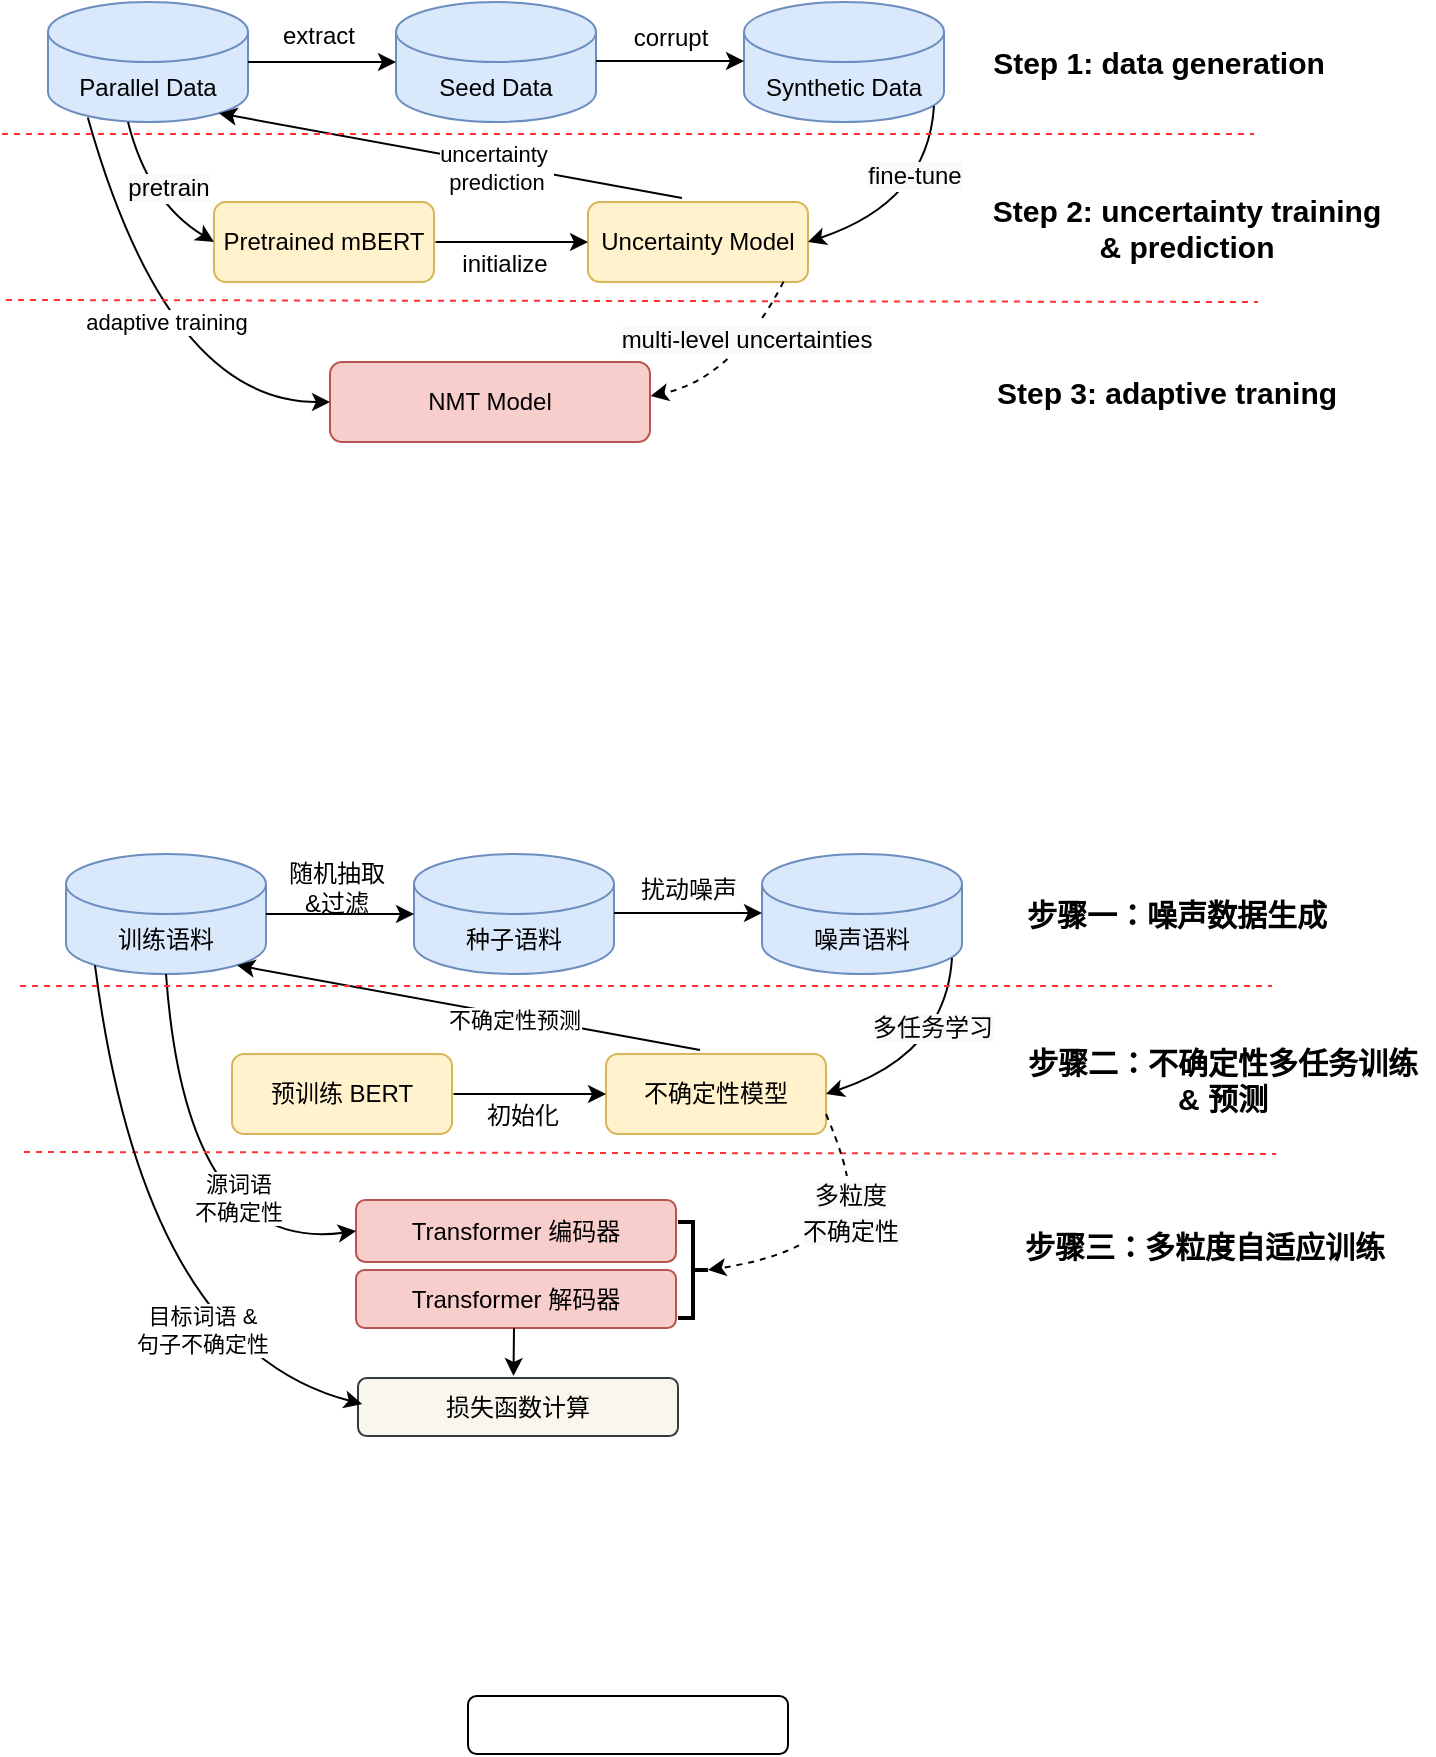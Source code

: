 <mxfile version="21.1.8" type="github">
  <diagram id="XSZD9BSyhmBb0wp4Pm1U" name="第 1 页">
    <mxGraphModel dx="954" dy="507" grid="0" gridSize="10" guides="1" tooltips="1" connect="1" arrows="1" fold="1" page="1" pageScale="1" pageWidth="827" pageHeight="1169" math="0" shadow="0">
      <root>
        <mxCell id="0" />
        <mxCell id="1" parent="0" />
        <mxCell id="0xg7Uc1ugJluwT9oKRFj-1" value="Parallel Data" style="shape=cylinder3;whiteSpace=wrap;html=1;boundedLbl=1;backgroundOutline=1;size=15;fillColor=#dae8fc;strokeColor=#6c8ebf;" parent="1" vertex="1">
          <mxGeometry x="116" y="180" width="100" height="60" as="geometry" />
        </mxCell>
        <mxCell id="0xg7Uc1ugJluwT9oKRFj-2" value="Seed Data" style="shape=cylinder3;whiteSpace=wrap;html=1;boundedLbl=1;backgroundOutline=1;size=15;fillColor=#dae8fc;strokeColor=#6c8ebf;" parent="1" vertex="1">
          <mxGeometry x="290" y="180" width="100" height="60" as="geometry" />
        </mxCell>
        <mxCell id="0xg7Uc1ugJluwT9oKRFj-3" value="Synthetic Data" style="shape=cylinder3;whiteSpace=wrap;html=1;boundedLbl=1;backgroundOutline=1;size=15;fillColor=#dae8fc;strokeColor=#6c8ebf;" parent="1" vertex="1">
          <mxGeometry x="464" y="180" width="100" height="60" as="geometry" />
        </mxCell>
        <mxCell id="0xg7Uc1ugJluwT9oKRFj-4" value="Pretrained mBERT" style="rounded=1;whiteSpace=wrap;html=1;fillColor=#fff2cc;strokeColor=#d6b656;" parent="1" vertex="1">
          <mxGeometry x="199" y="280" width="110" height="40" as="geometry" />
        </mxCell>
        <mxCell id="0xg7Uc1ugJluwT9oKRFj-6" value="NMT Model" style="rounded=1;whiteSpace=wrap;html=1;fillColor=#f8cecc;strokeColor=#b85450;" parent="1" vertex="1">
          <mxGeometry x="257" y="360" width="160" height="40" as="geometry" />
        </mxCell>
        <mxCell id="0xg7Uc1ugJluwT9oKRFj-7" value="Uncertainty Model" style="rounded=1;whiteSpace=wrap;html=1;fillColor=#fff2cc;strokeColor=#d6b656;" parent="1" vertex="1">
          <mxGeometry x="386" y="280" width="110" height="40" as="geometry" />
        </mxCell>
        <mxCell id="0xg7Uc1ugJluwT9oKRFj-8" value="" style="endArrow=classic;html=1;rounded=0;exitX=1;exitY=0.5;exitDx=0;exitDy=0;exitPerimeter=0;entryX=0;entryY=0.5;entryDx=0;entryDy=0;entryPerimeter=0;" parent="1" source="0xg7Uc1ugJluwT9oKRFj-1" target="0xg7Uc1ugJluwT9oKRFj-2" edge="1">
          <mxGeometry width="50" height="50" relative="1" as="geometry">
            <mxPoint x="306" y="400" as="sourcePoint" />
            <mxPoint x="356" y="350" as="targetPoint" />
          </mxGeometry>
        </mxCell>
        <mxCell id="0xg7Uc1ugJluwT9oKRFj-9" value="" style="endArrow=classic;html=1;rounded=0;exitX=1;exitY=0.5;exitDx=0;exitDy=0;exitPerimeter=0;entryX=0;entryY=0.5;entryDx=0;entryDy=0;entryPerimeter=0;" parent="1" edge="1">
          <mxGeometry width="50" height="50" relative="1" as="geometry">
            <mxPoint x="390" y="209.5" as="sourcePoint" />
            <mxPoint x="464" y="209.5" as="targetPoint" />
          </mxGeometry>
        </mxCell>
        <mxCell id="0xg7Uc1ugJluwT9oKRFj-12" value="" style="endArrow=classic;html=1;rounded=0;exitX=0.5;exitY=1;exitDx=0;exitDy=0;exitPerimeter=0;entryX=0;entryY=0.5;entryDx=0;entryDy=0;" parent="1" target="0xg7Uc1ugJluwT9oKRFj-7" edge="1">
          <mxGeometry width="50" height="50" relative="1" as="geometry">
            <mxPoint x="309.75" y="300" as="sourcePoint" />
            <mxPoint x="370.25" y="340" as="targetPoint" />
          </mxGeometry>
        </mxCell>
        <mxCell id="0xg7Uc1ugJluwT9oKRFj-15" value="" style="curved=1;endArrow=classic;html=1;rounded=0;entryX=0;entryY=0.5;entryDx=0;entryDy=0;exitX=0.199;exitY=0.963;exitDx=0;exitDy=0;exitPerimeter=0;" parent="1" source="0xg7Uc1ugJluwT9oKRFj-1" target="0xg7Uc1ugJluwT9oKRFj-6" edge="1">
          <mxGeometry width="50" height="50" relative="1" as="geometry">
            <mxPoint x="136" y="240" as="sourcePoint" />
            <mxPoint x="316" y="420" as="targetPoint" />
            <Array as="points">
              <mxPoint x="176" y="380" />
            </Array>
          </mxGeometry>
        </mxCell>
        <mxCell id="0xg7Uc1ugJluwT9oKRFj-24" value="adaptive training" style="edgeLabel;html=1;align=center;verticalAlign=middle;resizable=0;points=[];" parent="0xg7Uc1ugJluwT9oKRFj-15" vertex="1" connectable="0">
          <mxGeometry x="-0.178" y="14" relative="1" as="geometry">
            <mxPoint y="15" as="offset" />
          </mxGeometry>
        </mxCell>
        <mxCell id="0xg7Uc1ugJluwT9oKRFj-16" value="" style="curved=1;endArrow=classic;html=1;rounded=0;entryX=1;entryY=0.5;entryDx=0;entryDy=0;exitX=0.95;exitY=0.867;exitDx=0;exitDy=0;exitPerimeter=0;" parent="1" source="0xg7Uc1ugJluwT9oKRFj-3" target="0xg7Uc1ugJluwT9oKRFj-7" edge="1">
          <mxGeometry width="50" height="50" relative="1" as="geometry">
            <mxPoint x="566" y="230" as="sourcePoint" />
            <mxPoint x="556" y="390" as="targetPoint" />
            <Array as="points">
              <mxPoint x="556" y="280" />
            </Array>
          </mxGeometry>
        </mxCell>
        <mxCell id="0xg7Uc1ugJluwT9oKRFj-29" value="&lt;span style=&quot;font-size: 12px; background-color: rgb(248, 249, 250);&quot;&gt;fine-tune&lt;/span&gt;" style="edgeLabel;html=1;align=center;verticalAlign=middle;resizable=0;points=[];" parent="0xg7Uc1ugJluwT9oKRFj-16" vertex="1" connectable="0">
          <mxGeometry x="-0.37" y="-8" relative="1" as="geometry">
            <mxPoint as="offset" />
          </mxGeometry>
        </mxCell>
        <mxCell id="0xg7Uc1ugJluwT9oKRFj-17" value="" style="endArrow=classic;html=1;rounded=0;exitX=0.427;exitY=-0.05;exitDx=0;exitDy=0;exitPerimeter=0;entryX=0.855;entryY=1;entryDx=0;entryDy=-4.35;entryPerimeter=0;" parent="1" source="0xg7Uc1ugJluwT9oKRFj-7" target="0xg7Uc1ugJluwT9oKRFj-1" edge="1">
          <mxGeometry width="50" height="50" relative="1" as="geometry">
            <mxPoint x="226" y="220" as="sourcePoint" />
            <mxPoint x="300" y="220" as="targetPoint" />
          </mxGeometry>
        </mxCell>
        <mxCell id="0xg7Uc1ugJluwT9oKRFj-26" value="uncertainty&amp;nbsp;&lt;br&gt;prediction" style="edgeLabel;html=1;align=center;verticalAlign=middle;resizable=0;points=[];" parent="0xg7Uc1ugJluwT9oKRFj-17" vertex="1" connectable="0">
          <mxGeometry x="0.073" y="-1" relative="1" as="geometry">
            <mxPoint x="31" y="8" as="offset" />
          </mxGeometry>
        </mxCell>
        <mxCell id="0xg7Uc1ugJluwT9oKRFj-18" value="" style="curved=1;endArrow=classic;html=1;rounded=0;entryX=0;entryY=0.5;entryDx=0;entryDy=0;" parent="1" target="0xg7Uc1ugJluwT9oKRFj-4" edge="1">
          <mxGeometry width="50" height="50" relative="1" as="geometry">
            <mxPoint x="156" y="240" as="sourcePoint" />
            <mxPoint x="280" y="380" as="targetPoint" />
            <Array as="points">
              <mxPoint x="166" y="280" />
            </Array>
          </mxGeometry>
        </mxCell>
        <mxCell id="0xg7Uc1ugJluwT9oKRFj-30" value="&lt;span style=&quot;font-size: 12px; background-color: rgb(248, 249, 250);&quot;&gt;pretrain&lt;/span&gt;" style="edgeLabel;html=1;align=center;verticalAlign=middle;resizable=0;points=[];" parent="0xg7Uc1ugJluwT9oKRFj-18" vertex="1" connectable="0">
          <mxGeometry x="-0.186" y="4" relative="1" as="geometry">
            <mxPoint x="8" y="2" as="offset" />
          </mxGeometry>
        </mxCell>
        <mxCell id="0xg7Uc1ugJluwT9oKRFj-19" value="extract" style="text;html=1;align=center;verticalAlign=middle;resizable=0;points=[];autosize=1;strokeColor=none;fillColor=none;" parent="1" vertex="1">
          <mxGeometry x="224" y="184" width="54" height="26" as="geometry" />
        </mxCell>
        <mxCell id="0xg7Uc1ugJluwT9oKRFj-20" value="corrupt" style="text;html=1;align=center;verticalAlign=middle;resizable=0;points=[];autosize=1;strokeColor=none;fillColor=none;" parent="1" vertex="1">
          <mxGeometry x="399" y="185" width="55" height="26" as="geometry" />
        </mxCell>
        <mxCell id="0xg7Uc1ugJluwT9oKRFj-27" value="initialize" style="text;html=1;align=center;verticalAlign=middle;resizable=0;points=[];autosize=1;strokeColor=none;fillColor=none;" parent="1" vertex="1">
          <mxGeometry x="309" y="296" width="70" height="30" as="geometry" />
        </mxCell>
        <mxCell id="0xg7Uc1ugJluwT9oKRFj-31" value="" style="endArrow=none;html=1;rounded=0;dashed=1;strokeColor=#FF3333;" parent="1" edge="1">
          <mxGeometry width="50" height="50" relative="1" as="geometry">
            <mxPoint x="93" y="246" as="sourcePoint" />
            <mxPoint x="719" y="246" as="targetPoint" />
          </mxGeometry>
        </mxCell>
        <mxCell id="0xg7Uc1ugJluwT9oKRFj-32" value="" style="endArrow=none;html=1;rounded=0;dashed=1;strokeColor=#FF3333;" parent="1" edge="1">
          <mxGeometry width="50" height="50" relative="1" as="geometry">
            <mxPoint x="95" y="329" as="sourcePoint" />
            <mxPoint x="721" y="330" as="targetPoint" />
          </mxGeometry>
        </mxCell>
        <mxCell id="0xg7Uc1ugJluwT9oKRFj-33" value="&lt;b&gt;&lt;font style=&quot;font-size: 15px;&quot;&gt;Step 1: data generation&lt;/font&gt;&lt;/b&gt;" style="text;html=1;align=center;verticalAlign=middle;resizable=0;points=[];autosize=1;strokeColor=none;fillColor=none;" parent="1" vertex="1">
          <mxGeometry x="579" y="195" width="184" height="30" as="geometry" />
        </mxCell>
        <mxCell id="0xg7Uc1ugJluwT9oKRFj-34" value="&lt;b&gt;&lt;font style=&quot;font-size: 15px;&quot;&gt;Step 2: uncertainty training&lt;br&gt;&amp;amp; prediction&lt;br&gt;&lt;/font&gt;&lt;/b&gt;" style="text;html=1;align=center;verticalAlign=middle;resizable=0;points=[];autosize=1;strokeColor=none;fillColor=none;" parent="1" vertex="1">
          <mxGeometry x="575" y="268" width="220" height="50" as="geometry" />
        </mxCell>
        <mxCell id="0xg7Uc1ugJluwT9oKRFj-35" value="&lt;b&gt;&lt;font style=&quot;font-size: 15px;&quot;&gt;Step 3: adaptive traning&lt;/font&gt;&lt;/b&gt;" style="text;html=1;align=center;verticalAlign=middle;resizable=0;points=[];autosize=1;strokeColor=none;fillColor=none;" parent="1" vertex="1">
          <mxGeometry x="581" y="360" width="188" height="30" as="geometry" />
        </mxCell>
        <mxCell id="0xg7Uc1ugJluwT9oKRFj-37" value="" style="curved=1;endArrow=classic;html=1;rounded=0;exitX=0.889;exitY=0.995;exitDx=0;exitDy=0;exitPerimeter=0;dashed=1;entryX=1.002;entryY=0.426;entryDx=0;entryDy=0;entryPerimeter=0;" parent="1" source="0xg7Uc1ugJluwT9oKRFj-7" target="0xg7Uc1ugJluwT9oKRFj-6" edge="1">
          <mxGeometry width="50" height="50" relative="1" as="geometry">
            <mxPoint x="469.0" y="320" as="sourcePoint" />
            <mxPoint x="421" y="377" as="targetPoint" />
            <Array as="points">
              <mxPoint x="459" y="368" />
            </Array>
          </mxGeometry>
        </mxCell>
        <mxCell id="0xg7Uc1ugJluwT9oKRFj-39" value="&lt;span style=&quot;font-size: 12px; background-color: rgb(248, 249, 250);&quot;&gt;multi-level uncertainties&lt;/span&gt;" style="edgeLabel;html=1;align=center;verticalAlign=middle;resizable=0;points=[];fontSize=15;spacing=1;" parent="0xg7Uc1ugJluwT9oKRFj-37" vertex="1" connectable="0">
          <mxGeometry x="-0.282" y="-3" relative="1" as="geometry">
            <mxPoint y="-3" as="offset" />
          </mxGeometry>
        </mxCell>
        <mxCell id="6FWmyRL8bJBdWvkpw0bI-28" value="训练语料" style="shape=cylinder3;whiteSpace=wrap;html=1;boundedLbl=1;backgroundOutline=1;size=15;fillColor=#dae8fc;strokeColor=#6c8ebf;" vertex="1" parent="1">
          <mxGeometry x="125" y="606" width="100" height="60" as="geometry" />
        </mxCell>
        <mxCell id="6FWmyRL8bJBdWvkpw0bI-29" value="种子语料" style="shape=cylinder3;whiteSpace=wrap;html=1;boundedLbl=1;backgroundOutline=1;size=15;fillColor=#dae8fc;strokeColor=#6c8ebf;" vertex="1" parent="1">
          <mxGeometry x="299" y="606" width="100" height="60" as="geometry" />
        </mxCell>
        <mxCell id="6FWmyRL8bJBdWvkpw0bI-30" value="噪声语料" style="shape=cylinder3;whiteSpace=wrap;html=1;boundedLbl=1;backgroundOutline=1;size=15;fillColor=#dae8fc;strokeColor=#6c8ebf;" vertex="1" parent="1">
          <mxGeometry x="473" y="606" width="100" height="60" as="geometry" />
        </mxCell>
        <mxCell id="6FWmyRL8bJBdWvkpw0bI-31" value="预训练 BERT" style="rounded=1;whiteSpace=wrap;html=1;fillColor=#fff2cc;strokeColor=#d6b656;" vertex="1" parent="1">
          <mxGeometry x="208" y="706" width="110" height="40" as="geometry" />
        </mxCell>
        <mxCell id="6FWmyRL8bJBdWvkpw0bI-32" value="Transformer 编码器" style="rounded=1;whiteSpace=wrap;html=1;fillColor=#f8cecc;strokeColor=#b85450;" vertex="1" parent="1">
          <mxGeometry x="270" y="779" width="160" height="31" as="geometry" />
        </mxCell>
        <mxCell id="6FWmyRL8bJBdWvkpw0bI-33" value="不确定性模型" style="rounded=1;whiteSpace=wrap;html=1;fillColor=#fff2cc;strokeColor=#d6b656;" vertex="1" parent="1">
          <mxGeometry x="395" y="706" width="110" height="40" as="geometry" />
        </mxCell>
        <mxCell id="6FWmyRL8bJBdWvkpw0bI-34" value="" style="endArrow=classic;html=1;rounded=0;exitX=1;exitY=0.5;exitDx=0;exitDy=0;exitPerimeter=0;entryX=0;entryY=0.5;entryDx=0;entryDy=0;entryPerimeter=0;" edge="1" parent="1" source="6FWmyRL8bJBdWvkpw0bI-28" target="6FWmyRL8bJBdWvkpw0bI-29">
          <mxGeometry width="50" height="50" relative="1" as="geometry">
            <mxPoint x="315" y="826" as="sourcePoint" />
            <mxPoint x="365" y="776" as="targetPoint" />
          </mxGeometry>
        </mxCell>
        <mxCell id="6FWmyRL8bJBdWvkpw0bI-35" value="" style="endArrow=classic;html=1;rounded=0;exitX=1;exitY=0.5;exitDx=0;exitDy=0;exitPerimeter=0;entryX=0;entryY=0.5;entryDx=0;entryDy=0;entryPerimeter=0;" edge="1" parent="1">
          <mxGeometry width="50" height="50" relative="1" as="geometry">
            <mxPoint x="399" y="635.5" as="sourcePoint" />
            <mxPoint x="473" y="635.5" as="targetPoint" />
          </mxGeometry>
        </mxCell>
        <mxCell id="6FWmyRL8bJBdWvkpw0bI-36" value="" style="endArrow=classic;html=1;rounded=0;exitX=0.5;exitY=1;exitDx=0;exitDy=0;exitPerimeter=0;entryX=0;entryY=0.5;entryDx=0;entryDy=0;" edge="1" parent="1" target="6FWmyRL8bJBdWvkpw0bI-33">
          <mxGeometry width="50" height="50" relative="1" as="geometry">
            <mxPoint x="318.75" y="726" as="sourcePoint" />
            <mxPoint x="379.25" y="766" as="targetPoint" />
          </mxGeometry>
        </mxCell>
        <mxCell id="6FWmyRL8bJBdWvkpw0bI-37" value="" style="curved=1;endArrow=classic;html=1;rounded=0;entryX=0;entryY=0.5;entryDx=0;entryDy=0;exitX=0.5;exitY=1;exitDx=0;exitDy=0;exitPerimeter=0;" edge="1" parent="1" source="6FWmyRL8bJBdWvkpw0bI-28" target="6FWmyRL8bJBdWvkpw0bI-32">
          <mxGeometry width="50" height="50" relative="1" as="geometry">
            <mxPoint x="145" y="666" as="sourcePoint" />
            <mxPoint x="325" y="846" as="targetPoint" />
            <Array as="points">
              <mxPoint x="185" y="806" />
            </Array>
          </mxGeometry>
        </mxCell>
        <mxCell id="6FWmyRL8bJBdWvkpw0bI-38" value="源词语&lt;br&gt;不确定性" style="edgeLabel;html=1;align=center;verticalAlign=middle;resizable=0;points=[];" vertex="1" connectable="0" parent="6FWmyRL8bJBdWvkpw0bI-37">
          <mxGeometry x="-0.178" y="14" relative="1" as="geometry">
            <mxPoint x="15" y="20" as="offset" />
          </mxGeometry>
        </mxCell>
        <mxCell id="6FWmyRL8bJBdWvkpw0bI-39" value="" style="curved=1;endArrow=classic;html=1;rounded=0;entryX=1;entryY=0.5;entryDx=0;entryDy=0;exitX=0.95;exitY=0.867;exitDx=0;exitDy=0;exitPerimeter=0;" edge="1" parent="1" source="6FWmyRL8bJBdWvkpw0bI-30" target="6FWmyRL8bJBdWvkpw0bI-33">
          <mxGeometry width="50" height="50" relative="1" as="geometry">
            <mxPoint x="575" y="656" as="sourcePoint" />
            <mxPoint x="565" y="816" as="targetPoint" />
            <Array as="points">
              <mxPoint x="565" y="706" />
            </Array>
          </mxGeometry>
        </mxCell>
        <mxCell id="6FWmyRL8bJBdWvkpw0bI-40" value="&lt;span style=&quot;font-size: 12px; background-color: rgb(248, 249, 250);&quot;&gt;多任务学习&lt;/span&gt;" style="edgeLabel;html=1;align=center;verticalAlign=middle;resizable=0;points=[];" vertex="1" connectable="0" parent="6FWmyRL8bJBdWvkpw0bI-39">
          <mxGeometry x="-0.37" y="-8" relative="1" as="geometry">
            <mxPoint as="offset" />
          </mxGeometry>
        </mxCell>
        <mxCell id="6FWmyRL8bJBdWvkpw0bI-41" value="" style="endArrow=classic;html=1;rounded=0;exitX=0.427;exitY=-0.05;exitDx=0;exitDy=0;exitPerimeter=0;entryX=0.855;entryY=1;entryDx=0;entryDy=-4.35;entryPerimeter=0;" edge="1" parent="1" source="6FWmyRL8bJBdWvkpw0bI-33" target="6FWmyRL8bJBdWvkpw0bI-28">
          <mxGeometry width="50" height="50" relative="1" as="geometry">
            <mxPoint x="235" y="646" as="sourcePoint" />
            <mxPoint x="309" y="646" as="targetPoint" />
          </mxGeometry>
        </mxCell>
        <mxCell id="6FWmyRL8bJBdWvkpw0bI-42" value="不确定性预测" style="edgeLabel;html=1;align=center;verticalAlign=middle;resizable=0;points=[];" vertex="1" connectable="0" parent="6FWmyRL8bJBdWvkpw0bI-41">
          <mxGeometry x="0.073" y="-1" relative="1" as="geometry">
            <mxPoint x="31" y="8" as="offset" />
          </mxGeometry>
        </mxCell>
        <mxCell id="6FWmyRL8bJBdWvkpw0bI-45" value="随机抽取&lt;br&gt;&amp;amp;过滤" style="text;html=1;align=center;verticalAlign=middle;resizable=0;points=[];autosize=1;strokeColor=none;fillColor=none;" vertex="1" parent="1">
          <mxGeometry x="227" y="602" width="66" height="41" as="geometry" />
        </mxCell>
        <mxCell id="6FWmyRL8bJBdWvkpw0bI-46" value="扰动噪声" style="text;html=1;align=center;verticalAlign=middle;resizable=0;points=[];autosize=1;strokeColor=none;fillColor=none;" vertex="1" parent="1">
          <mxGeometry x="403" y="611" width="66" height="26" as="geometry" />
        </mxCell>
        <mxCell id="6FWmyRL8bJBdWvkpw0bI-47" value="初始化" style="text;html=1;align=center;verticalAlign=middle;resizable=0;points=[];autosize=1;strokeColor=none;fillColor=none;" vertex="1" parent="1">
          <mxGeometry x="326" y="724" width="54" height="26" as="geometry" />
        </mxCell>
        <mxCell id="6FWmyRL8bJBdWvkpw0bI-48" value="" style="endArrow=none;html=1;rounded=0;dashed=1;strokeColor=#FF3333;" edge="1" parent="1">
          <mxGeometry width="50" height="50" relative="1" as="geometry">
            <mxPoint x="102" y="672" as="sourcePoint" />
            <mxPoint x="728" y="672" as="targetPoint" />
          </mxGeometry>
        </mxCell>
        <mxCell id="6FWmyRL8bJBdWvkpw0bI-49" value="" style="endArrow=none;html=1;rounded=0;dashed=1;strokeColor=#FF3333;" edge="1" parent="1">
          <mxGeometry width="50" height="50" relative="1" as="geometry">
            <mxPoint x="104" y="755" as="sourcePoint" />
            <mxPoint x="730" y="756" as="targetPoint" />
          </mxGeometry>
        </mxCell>
        <mxCell id="6FWmyRL8bJBdWvkpw0bI-50" value="&lt;b&gt;&lt;font style=&quot;font-size: 15px;&quot;&gt;步骤一：噪声数据生成&lt;/font&gt;&lt;/b&gt;" style="text;html=1;align=center;verticalAlign=middle;resizable=0;points=[];autosize=1;strokeColor=none;fillColor=none;" vertex="1" parent="1">
          <mxGeometry x="596" y="621" width="168" height="30" as="geometry" />
        </mxCell>
        <mxCell id="6FWmyRL8bJBdWvkpw0bI-51" value="&lt;b&gt;&lt;font style=&quot;font-size: 15px;&quot;&gt;步骤二：不确定性多任务训练&lt;br&gt;&amp;amp; 预测&lt;br&gt;&lt;/font&gt;&lt;/b&gt;" style="text;html=1;align=center;verticalAlign=middle;resizable=0;points=[];autosize=1;strokeColor=none;fillColor=none;" vertex="1" parent="1">
          <mxGeometry x="596" y="695" width="213" height="48" as="geometry" />
        </mxCell>
        <mxCell id="6FWmyRL8bJBdWvkpw0bI-52" value="&lt;b&gt;&lt;font style=&quot;font-size: 15px;&quot;&gt;步骤三：多粒度自适应训练&lt;/font&gt;&lt;/b&gt;" style="text;html=1;align=center;verticalAlign=middle;resizable=0;points=[];autosize=1;strokeColor=none;fillColor=none;" vertex="1" parent="1">
          <mxGeometry x="595" y="787" width="198" height="30" as="geometry" />
        </mxCell>
        <mxCell id="6FWmyRL8bJBdWvkpw0bI-53" value="" style="curved=1;endArrow=classic;html=1;rounded=0;exitX=1;exitY=0.75;exitDx=0;exitDy=0;dashed=1;entryX=0;entryY=0.5;entryDx=0;entryDy=0;entryPerimeter=0;" edge="1" parent="1" source="6FWmyRL8bJBdWvkpw0bI-33" target="6FWmyRL8bJBdWvkpw0bI-62">
          <mxGeometry width="50" height="50" relative="1" as="geometry">
            <mxPoint x="550.79" y="743" as="sourcePoint" />
            <mxPoint x="596" y="837.2" as="targetPoint" />
            <Array as="points">
              <mxPoint x="516" y="762" />
              <mxPoint x="516" y="784" />
              <mxPoint x="485" y="808" />
            </Array>
          </mxGeometry>
        </mxCell>
        <mxCell id="6FWmyRL8bJBdWvkpw0bI-54" value="&lt;span style=&quot;font-size: 12px; background-color: rgb(248, 249, 250);&quot;&gt;多粒度&lt;br&gt;不确定性&lt;/span&gt;" style="edgeLabel;html=1;align=center;verticalAlign=middle;resizable=0;points=[];fontSize=15;spacing=1;" vertex="1" connectable="0" parent="6FWmyRL8bJBdWvkpw0bI-53">
          <mxGeometry x="-0.282" y="-3" relative="1" as="geometry">
            <mxPoint x="4" y="3" as="offset" />
          </mxGeometry>
        </mxCell>
        <mxCell id="6FWmyRL8bJBdWvkpw0bI-56" value="Transformer 解码器" style="rounded=1;whiteSpace=wrap;html=1;fillColor=#f8cecc;strokeColor=#b85450;" vertex="1" parent="1">
          <mxGeometry x="270" y="814" width="160" height="29" as="geometry" />
        </mxCell>
        <mxCell id="6FWmyRL8bJBdWvkpw0bI-57" value="" style="endArrow=classic;html=1;rounded=0;" edge="1" parent="1">
          <mxGeometry width="50" height="50" relative="1" as="geometry">
            <mxPoint x="349" y="843" as="sourcePoint" />
            <mxPoint x="348.75" y="867" as="targetPoint" />
          </mxGeometry>
        </mxCell>
        <mxCell id="6FWmyRL8bJBdWvkpw0bI-58" value="损失函数计算" style="rounded=1;whiteSpace=wrap;html=1;fillColor=#f9f7ed;strokeColor=#36393d;" vertex="1" parent="1">
          <mxGeometry x="271" y="868" width="160" height="29" as="geometry" />
        </mxCell>
        <mxCell id="6FWmyRL8bJBdWvkpw0bI-59" value="" style="curved=1;endArrow=classic;html=1;rounded=0;exitX=0.145;exitY=1;exitDx=0;exitDy=-4.35;exitPerimeter=0;entryX=0.013;entryY=0.448;entryDx=0;entryDy=0;entryPerimeter=0;" edge="1" parent="1" source="6FWmyRL8bJBdWvkpw0bI-28" target="6FWmyRL8bJBdWvkpw0bI-58">
          <mxGeometry width="50" height="50" relative="1" as="geometry">
            <mxPoint x="160" y="666" as="sourcePoint" />
            <mxPoint x="267" y="878" as="targetPoint" />
            <Array as="points">
              <mxPoint x="164" y="853" />
            </Array>
          </mxGeometry>
        </mxCell>
        <mxCell id="6FWmyRL8bJBdWvkpw0bI-60" value="目标词语 &amp;amp;&lt;br&gt;句子不确定性" style="edgeLabel;html=1;align=center;verticalAlign=middle;resizable=0;points=[];" vertex="1" connectable="0" parent="6FWmyRL8bJBdWvkpw0bI-59">
          <mxGeometry x="-0.178" y="14" relative="1" as="geometry">
            <mxPoint x="23" y="59" as="offset" />
          </mxGeometry>
        </mxCell>
        <mxCell id="6FWmyRL8bJBdWvkpw0bI-61" value="" style="rounded=1;whiteSpace=wrap;html=1;" vertex="1" parent="1">
          <mxGeometry x="326" y="1027" width="160" height="29" as="geometry" />
        </mxCell>
        <mxCell id="6FWmyRL8bJBdWvkpw0bI-62" value="" style="strokeWidth=2;html=1;shape=mxgraph.flowchart.annotation_2;align=left;labelPosition=right;pointerEvents=1;rotation=-180;" vertex="1" parent="1">
          <mxGeometry x="431" y="790" width="15" height="48" as="geometry" />
        </mxCell>
      </root>
    </mxGraphModel>
  </diagram>
</mxfile>
